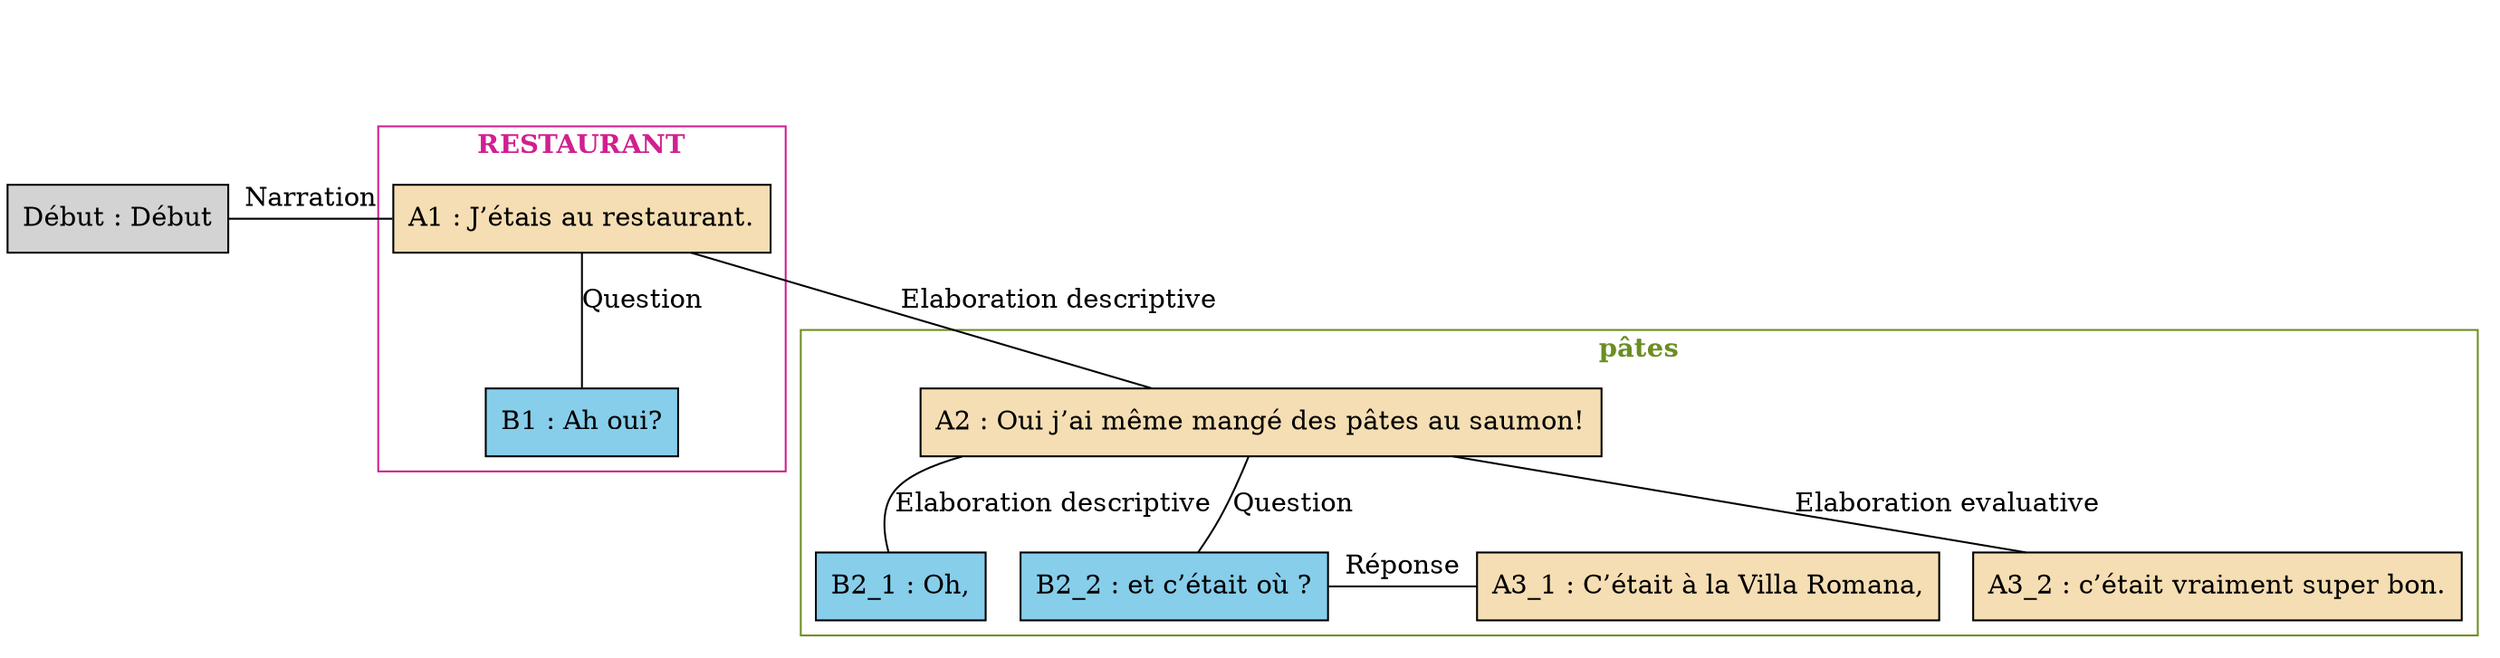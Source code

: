 digraph "Bac_a_sable_-_A03" {
	node [shape=box style=filled]
	newrank=true
	zero [style=invis]
	"Début" [label="Début : Début"]
	A1 [label="A1 : J’étais au restaurant." fillcolor=wheat]
	B1 [label="B1 : Ah oui?" fillcolor=skyblue]
	A2 [label="A2 : Oui j’ai même mangé des pâtes au saumon!" fillcolor=wheat]
	B2_1 [label="B2_1 : Oh," fillcolor=skyblue]
	B2_2 [label="B2_2 : et c’était où ?" fillcolor=skyblue]
	A3_1 [label="A3_1 : C’était à la Villa Romana," fillcolor=wheat]
	A3_2 [label="A3_2 : c’était vraiment super bon." fillcolor=wheat]
	zero -> "Début" [label="" style=invis]
	zero -> A1 [style=invis weight=1]
	"Début" -> A1 [label=Narration constraint=false dir=none]
	A1 -> B1 [label=Question dir=none weight=2]
	A1 -> A2 [label="Elaboration descriptive" dir=none weight=2]
	A2 -> B2_1 [label="Elaboration descriptive" dir=none weight=2]
	A2 -> B2_2 [label=Question dir=none weight=2]
	A2 -> A3_1 [style=invis weight=1]
	B2_2 -> A3_1 [label="Réponse" constraint=false dir=none]
	A2 -> A3_2 [label="Elaboration evaluative" dir=none weight=2]
	subgraph cluster_0 {
		label=<<B>RESTAURANT</B>>
		color=violetred
		fontcolor=violetred
		A1
		B1
	}
	subgraph cluster_1 {
		label=<<B>pâtes</B>>
		color=olivedrab
		fontcolor=olivedrab
		A2
		B2_1
		B2_2
		A3_1
		A3_2
	}
}

